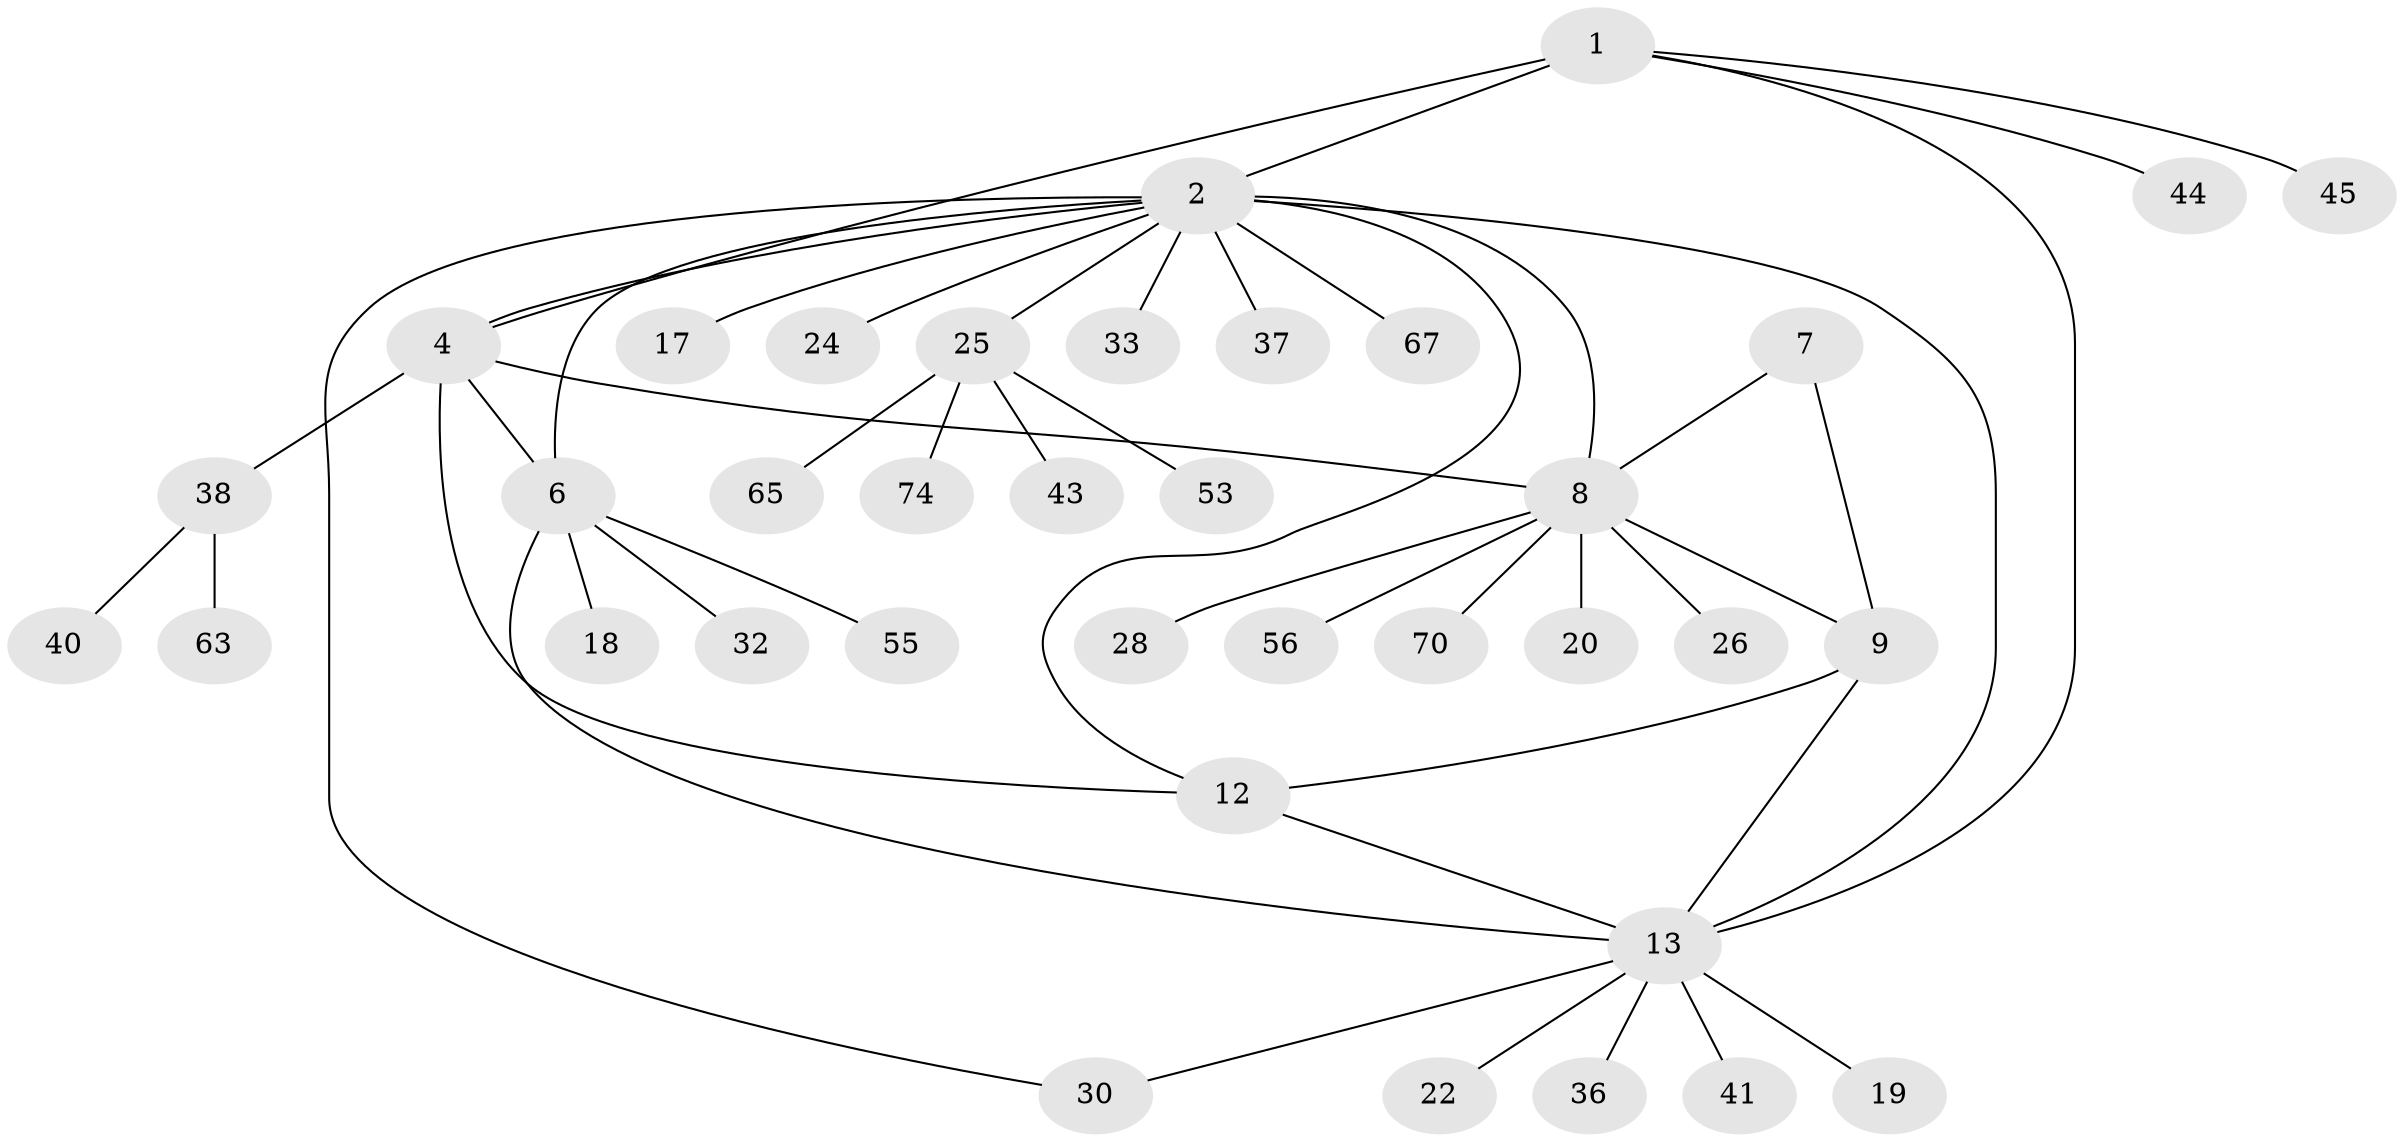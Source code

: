 // original degree distribution, {5: 0.06756756756756757, 6: 0.02702702702702703, 7: 0.02702702702702703, 10: 0.013513513513513514, 4: 0.0945945945945946, 8: 0.02702702702702703, 1: 0.5945945945945946, 2: 0.10810810810810811, 3: 0.04054054054054054}
// Generated by graph-tools (version 1.1) at 2025/16/03/09/25 04:16:07]
// undirected, 37 vertices, 47 edges
graph export_dot {
graph [start="1"]
  node [color=gray90,style=filled];
  1 [super="+34"];
  2 [super="+3+11"];
  4 [super="+5+58+59+52"];
  6;
  7 [super="+35+62+21+39"];
  8 [super="+31"];
  9;
  12;
  13 [super="+14+60"];
  17;
  18;
  19 [super="+29"];
  20;
  22;
  24;
  25;
  26;
  28;
  30;
  32;
  33;
  36;
  37;
  38;
  40;
  41 [super="+48"];
  43;
  44;
  45;
  53;
  55;
  56;
  63;
  65;
  67;
  70;
  74;
  1 -- 2 [weight=2];
  1 -- 44;
  1 -- 13;
  1 -- 4;
  1 -- 45;
  2 -- 6;
  2 -- 8;
  2 -- 17;
  2 -- 13;
  2 -- 30;
  2 -- 33;
  2 -- 67;
  2 -- 4;
  2 -- 37;
  2 -- 12;
  2 -- 24;
  2 -- 25;
  4 -- 6 [weight=2];
  4 -- 38;
  4 -- 8;
  4 -- 12;
  6 -- 18;
  6 -- 32;
  6 -- 55;
  6 -- 13;
  7 -- 8;
  7 -- 9;
  8 -- 9;
  8 -- 20;
  8 -- 26;
  8 -- 28;
  8 -- 56;
  8 -- 70;
  9 -- 12;
  9 -- 13;
  12 -- 13;
  13 -- 36;
  13 -- 41;
  13 -- 19;
  13 -- 22;
  13 -- 30;
  25 -- 43;
  25 -- 53;
  25 -- 65;
  25 -- 74;
  38 -- 40;
  38 -- 63;
}
